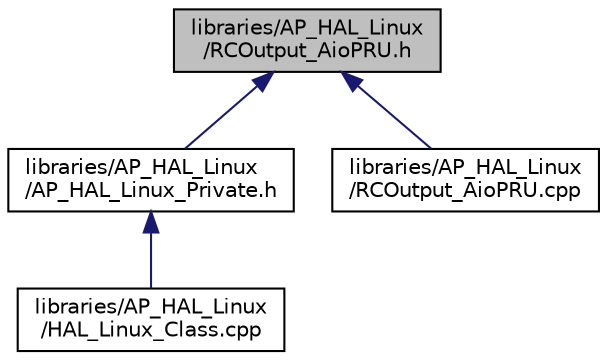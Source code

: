 digraph "libraries/AP_HAL_Linux/RCOutput_AioPRU.h"
{
 // INTERACTIVE_SVG=YES
  edge [fontname="Helvetica",fontsize="10",labelfontname="Helvetica",labelfontsize="10"];
  node [fontname="Helvetica",fontsize="10",shape=record];
  Node1 [label="libraries/AP_HAL_Linux\l/RCOutput_AioPRU.h",height=0.2,width=0.4,color="black", fillcolor="grey75", style="filled", fontcolor="black"];
  Node1 -> Node2 [dir="back",color="midnightblue",fontsize="10",style="solid",fontname="Helvetica"];
  Node2 [label="libraries/AP_HAL_Linux\l/AP_HAL_Linux_Private.h",height=0.2,width=0.4,color="black", fillcolor="white", style="filled",URL="$AP__HAL__Linux__Private_8h.html"];
  Node2 -> Node3 [dir="back",color="midnightblue",fontsize="10",style="solid",fontname="Helvetica"];
  Node3 [label="libraries/AP_HAL_Linux\l/HAL_Linux_Class.cpp",height=0.2,width=0.4,color="black", fillcolor="white", style="filled",URL="$HAL__Linux__Class_8cpp.html"];
  Node1 -> Node4 [dir="back",color="midnightblue",fontsize="10",style="solid",fontname="Helvetica"];
  Node4 [label="libraries/AP_HAL_Linux\l/RCOutput_AioPRU.cpp",height=0.2,width=0.4,color="black", fillcolor="white", style="filled",URL="$RCOutput__AioPRU_8cpp.html"];
}

